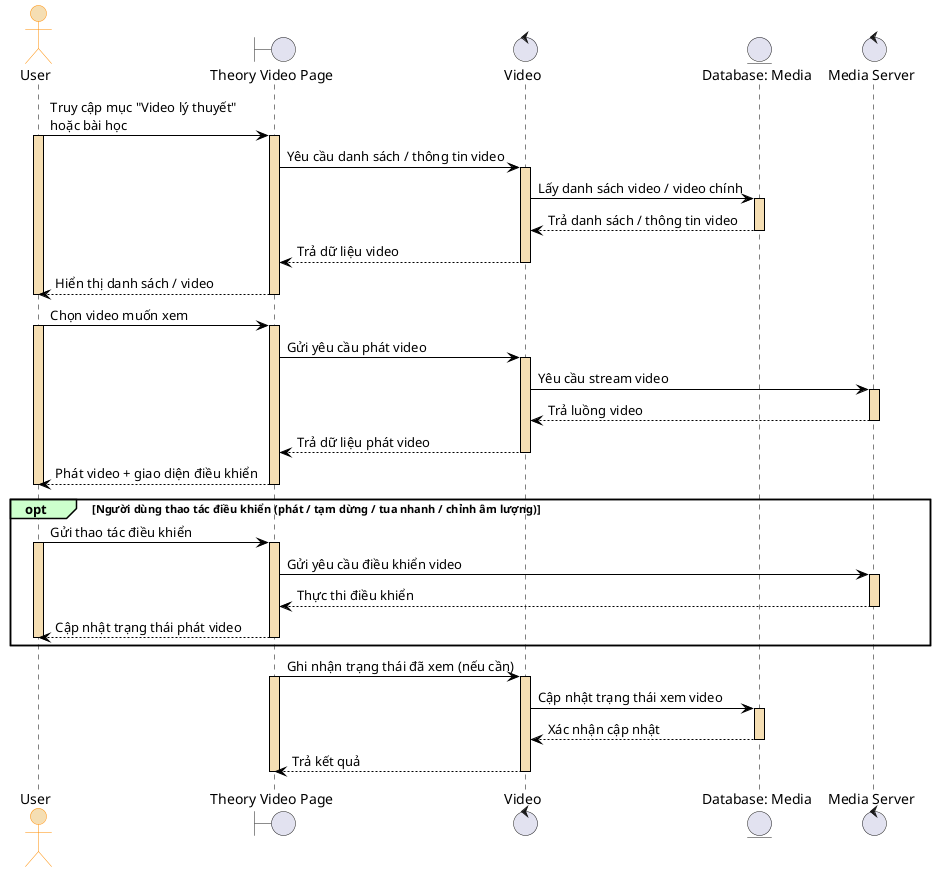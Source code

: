 @startuml UC_XemVideoLyThuyet_SD
skinparam backgroundColor #ffffff
skinparam sequence {
  ArrowColor Black
  LifeLineBorderColor Black
  LifeLineBackgroundColor Wheat
  ParticipantBorderColor DarkOrange
  ParticipantBackgroundColor Wheat
  ActorBorderColor DarkOrange
  ActorBackgroundColor Wheat
  GroupBackgroundColor #ccffcc
}

actor "User" as A
boundary "Theory Video Page" as B
control "Video" as C
entity "Database: Media" as D
control "Media Server" as S

A -> B : Truy cập mục "Video lý thuyết"\nhoặc bài học
activate A
activate B
B -> C : Yêu cầu danh sách / thông tin video
activate C
C -> D : Lấy danh sách video / video chính
activate D
D --> C : Trả danh sách / thông tin video
deactivate D
C --> B : Trả dữ liệu video
deactivate C
B --> A : Hiển thị danh sách / video
deactivate B
deactivate A

A -> B : Chọn video muốn xem
activate A
activate B
B -> C : Gửi yêu cầu phát video
activate C
C -> S : Yêu cầu stream video
activate S
S --> C : Trả luồng video
deactivate S
C --> B : Trả dữ liệu phát video
deactivate C
B --> A : Phát video + giao diện điều khiển
deactivate B
deactivate A

opt Người dùng thao tác điều khiển (phát / tạm dừng / tua nhanh / chỉnh âm lượng)
  A -> B : Gửi thao tác điều khiển
  activate A
  activate B
  B -> S : Gửi yêu cầu điều khiển video
  activate S
  S --> B : Thực thi điều khiển
  deactivate S
  B --> A : Cập nhật trạng thái phát video
  deactivate B
  deactivate A
end

B -> C : Ghi nhận trạng thái đã xem (nếu cần)
activate B
activate C
C -> D : Cập nhật trạng thái xem video
activate D
D --> C : Xác nhận cập nhật
deactivate D
C --> B : Trả kết quả
deactivate C
deactivate B

@enduml

